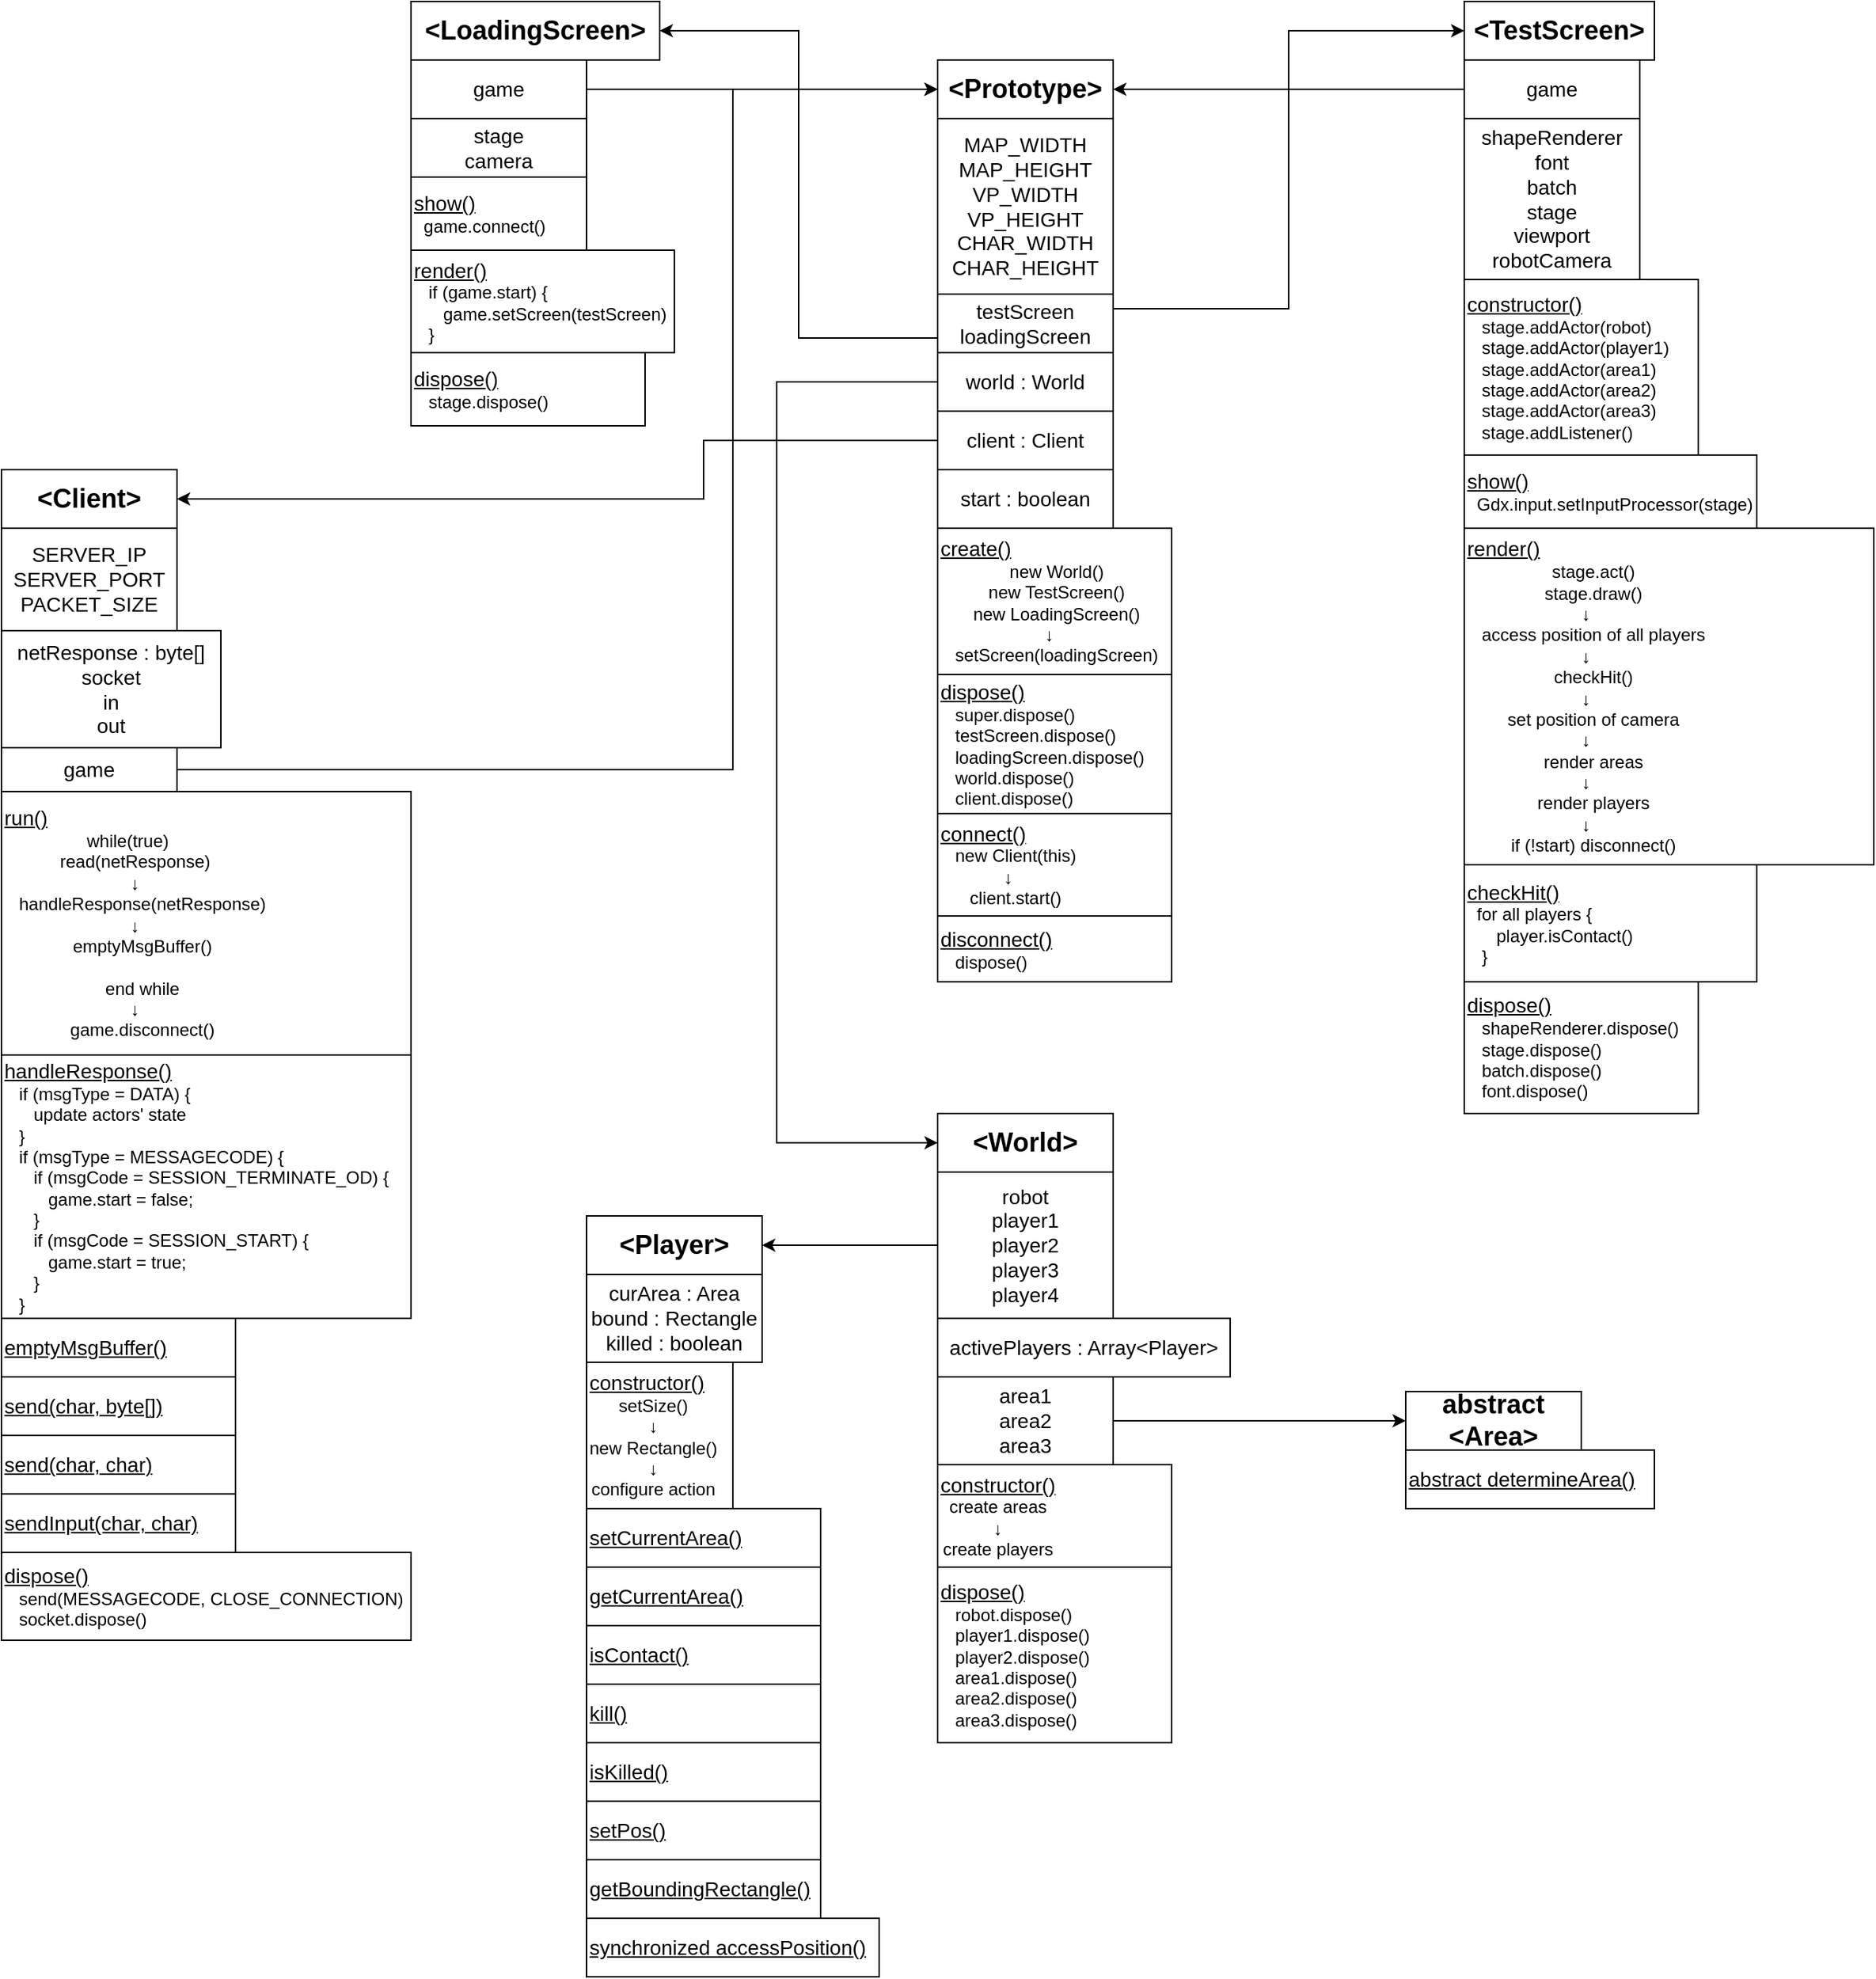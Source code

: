 <mxfile version="14.4.3" type="device"><diagram id="lr5zo8YfbT9Ae33c_dLS" name="페이지-1"><mxGraphModel dx="699" dy="522" grid="1" gridSize="10" guides="1" tooltips="1" connect="1" arrows="1" fold="1" page="1" pageScale="1" pageWidth="827" pageHeight="1169" math="0" shadow="0"><root><mxCell id="0"/><mxCell id="1" parent="0"/><mxCell id="bB15Ss1hg7Hd7cCqJrcw-23" style="edgeStyle=orthogonalEdgeStyle;rounded=0;orthogonalLoop=1;jettySize=auto;html=1;entryX=0;entryY=0.5;entryDx=0;entryDy=0;" edge="1" parent="1" source="bB15Ss1hg7Hd7cCqJrcw-4" target="bB15Ss1hg7Hd7cCqJrcw-14"><mxGeometry relative="1" as="geometry"><Array as="points"><mxPoint x="920" y="250"/><mxPoint x="920" y="60"/></Array></mxGeometry></mxCell><mxCell id="bB15Ss1hg7Hd7cCqJrcw-22" style="edgeStyle=orthogonalEdgeStyle;rounded=0;orthogonalLoop=1;jettySize=auto;html=1;" edge="1" parent="1" source="bB15Ss1hg7Hd7cCqJrcw-15" target="bB15Ss1hg7Hd7cCqJrcw-1"><mxGeometry relative="1" as="geometry"/></mxCell><mxCell id="bB15Ss1hg7Hd7cCqJrcw-24" value="" style="group" vertex="1" connectable="0" parent="1"><mxGeometry x="1040" y="40" width="280" height="760" as="geometry"/></mxCell><mxCell id="bB15Ss1hg7Hd7cCqJrcw-14" value="&lt;font style=&quot;font-size: 18px&quot;&gt;&lt;b&gt;&amp;lt;TestScreen&amp;gt;&lt;/b&gt;&lt;/font&gt;" style="rounded=0;whiteSpace=wrap;html=1;" vertex="1" parent="bB15Ss1hg7Hd7cCqJrcw-24"><mxGeometry width="130" height="40" as="geometry"/></mxCell><mxCell id="bB15Ss1hg7Hd7cCqJrcw-15" value="&lt;font&gt;&lt;span style=&quot;font-size: 14px&quot;&gt;game&lt;/span&gt;&lt;br&gt;&lt;/font&gt;" style="rounded=0;whiteSpace=wrap;html=1;" vertex="1" parent="bB15Ss1hg7Hd7cCqJrcw-24"><mxGeometry y="40" width="120" height="40" as="geometry"/></mxCell><mxCell id="bB15Ss1hg7Hd7cCqJrcw-16" value="&lt;font&gt;&lt;font style=&quot;font-size: 14px&quot;&gt;shapeRenderer&lt;br&gt;font&lt;br&gt;batch&lt;br&gt;stage&lt;br&gt;viewport&lt;br&gt;robotCamera&lt;/font&gt;&lt;br&gt;&lt;/font&gt;" style="rounded=0;whiteSpace=wrap;html=1;" vertex="1" parent="bB15Ss1hg7Hd7cCqJrcw-24"><mxGeometry y="80" width="120" height="110" as="geometry"/></mxCell><mxCell id="bB15Ss1hg7Hd7cCqJrcw-17" value="&lt;div&gt;&lt;span style=&quot;font-size: 14px&quot;&gt;&lt;u&gt;constructor()&lt;/u&gt;&lt;/span&gt;&lt;/div&gt;&lt;div&gt;&amp;nbsp; &amp;nbsp;stage.addActor(robot)&lt;/div&gt;&lt;div&gt;&amp;nbsp; &amp;nbsp;stage.addActor(player1)&lt;/div&gt;&lt;div&gt;&amp;nbsp; &amp;nbsp;stage.addActor(area1)&lt;/div&gt;&lt;div&gt;&amp;nbsp; &amp;nbsp;stage.addActor(area2)&lt;/div&gt;&lt;div&gt;&amp;nbsp; &amp;nbsp;stage.addActor(area3)&lt;/div&gt;&lt;div&gt;&amp;nbsp; &amp;nbsp;stage.addListener()&lt;/div&gt;" style="rounded=0;whiteSpace=wrap;html=1;align=left;" vertex="1" parent="bB15Ss1hg7Hd7cCqJrcw-24"><mxGeometry y="190" width="160" height="120" as="geometry"/></mxCell><mxCell id="bB15Ss1hg7Hd7cCqJrcw-18" value="&lt;div&gt;&lt;span style=&quot;font-size: 14px&quot;&gt;&lt;u&gt;show()&lt;/u&gt;&lt;/span&gt;&lt;/div&gt;&lt;div&gt;&amp;nbsp; Gdx.input.setInputProcessor(stage)&lt;/div&gt;" style="rounded=0;whiteSpace=wrap;html=1;align=left;" vertex="1" parent="bB15Ss1hg7Hd7cCqJrcw-24"><mxGeometry y="310" width="200" height="50" as="geometry"/></mxCell><mxCell id="bB15Ss1hg7Hd7cCqJrcw-19" value="&lt;div&gt;&lt;span style=&quot;font-size: 14px&quot;&gt;&lt;u&gt;render()&lt;/u&gt;&lt;/span&gt;&lt;/div&gt;&lt;div style=&quot;text-align: center&quot;&gt;&amp;nbsp; &amp;nbsp;stage.act()&lt;br&gt;&lt;/div&gt;&lt;div style=&quot;text-align: center&quot;&gt;&amp;nbsp; &amp;nbsp;stage.draw()&lt;/div&gt;&lt;div style=&quot;text-align: center&quot;&gt;↓&lt;/div&gt;&lt;div style=&quot;text-align: center&quot;&gt;&amp;nbsp; &amp;nbsp;access position of all players&lt;/div&gt;&lt;div style=&quot;text-align: center&quot;&gt;↓&lt;/div&gt;&lt;div style=&quot;text-align: center&quot;&gt;&amp;nbsp; &amp;nbsp;checkHit()&lt;/div&gt;&lt;div style=&quot;text-align: center&quot;&gt;↓&lt;/div&gt;&lt;div style=&quot;text-align: center&quot;&gt;&amp;nbsp; &amp;nbsp;set position of camera&lt;/div&gt;&lt;div style=&quot;text-align: center&quot;&gt;↓&lt;/div&gt;&lt;div style=&quot;text-align: center&quot;&gt;&amp;nbsp; &amp;nbsp;render areas&lt;/div&gt;&lt;div style=&quot;text-align: center&quot;&gt;↓&lt;/div&gt;&lt;div style=&quot;text-align: center&quot;&gt;&amp;nbsp; &amp;nbsp;render players&lt;/div&gt;&lt;div style=&quot;text-align: center&quot;&gt;↓&lt;/div&gt;&lt;div style=&quot;text-align: center&quot;&gt;&amp;nbsp; &amp;nbsp;if (!start) disconnect()&lt;/div&gt;" style="rounded=0;whiteSpace=wrap;html=1;align=left;" vertex="1" parent="bB15Ss1hg7Hd7cCqJrcw-24"><mxGeometry y="360" width="280" height="230" as="geometry"/></mxCell><mxCell id="bB15Ss1hg7Hd7cCqJrcw-20" value="&lt;div&gt;&lt;span style=&quot;font-size: 14px&quot;&gt;&lt;u&gt;checkHit()&lt;/u&gt;&lt;/span&gt;&lt;/div&gt;&lt;div&gt;&lt;font&gt;&lt;span style=&quot;font-size: 8px&quot;&gt;&amp;nbsp; &amp;nbsp;&lt;/span&gt;&lt;font style=&quot;font-size: 12px&quot;&gt;for all players {&lt;/font&gt;&lt;/font&gt;&lt;/div&gt;&lt;div&gt;&lt;font style=&quot;font-size: 12px&quot;&gt;&amp;nbsp; &amp;nbsp; &amp;nbsp; player.isContact()&lt;/font&gt;&lt;/div&gt;&lt;div&gt;&lt;font style=&quot;font-size: 12px&quot;&gt;&amp;nbsp; &amp;nbsp;}&lt;/font&gt;&lt;/div&gt;" style="rounded=0;whiteSpace=wrap;html=1;align=left;" vertex="1" parent="bB15Ss1hg7Hd7cCqJrcw-24"><mxGeometry y="590" width="200" height="80" as="geometry"/></mxCell><mxCell id="bB15Ss1hg7Hd7cCqJrcw-21" value="&lt;div&gt;&lt;span style=&quot;font-size: 14px&quot;&gt;&lt;u&gt;dispose()&lt;/u&gt;&lt;/span&gt;&lt;/div&gt;&lt;div&gt;&amp;nbsp; &amp;nbsp;shapeRenderer.dispose()&lt;/div&gt;&lt;div&gt;&amp;nbsp; &amp;nbsp;stage.dispose()&lt;/div&gt;&lt;div&gt;&amp;nbsp; &amp;nbsp;batch.dispose()&lt;/div&gt;&lt;div&gt;&amp;nbsp; &amp;nbsp;font.dispose()&lt;/div&gt;" style="rounded=0;whiteSpace=wrap;html=1;align=left;" vertex="1" parent="bB15Ss1hg7Hd7cCqJrcw-24"><mxGeometry y="670" width="160" height="90" as="geometry"/></mxCell><mxCell id="bB15Ss1hg7Hd7cCqJrcw-31" value="" style="group" vertex="1" connectable="0" parent="1"><mxGeometry x="680" y="80" width="160" height="630" as="geometry"/></mxCell><mxCell id="bB15Ss1hg7Hd7cCqJrcw-1" value="&lt;font style=&quot;font-size: 18px&quot;&gt;&lt;b&gt;&amp;lt;Prototype&amp;gt;&lt;/b&gt;&lt;/font&gt;" style="rounded=0;whiteSpace=wrap;html=1;" vertex="1" parent="bB15Ss1hg7Hd7cCqJrcw-31"><mxGeometry width="120" height="40" as="geometry"/></mxCell><mxCell id="bB15Ss1hg7Hd7cCqJrcw-3" value="&lt;font&gt;&lt;font style=&quot;font-size: 14px&quot;&gt;MAP_WIDTH&lt;br&gt;MAP_HEIGHT&lt;br&gt;VP_WIDTH&lt;br&gt;VP_HEIGHT&lt;br&gt;CHAR_WIDTH&lt;br&gt;CHAR_HEIGHT&lt;/font&gt;&lt;br&gt;&lt;/font&gt;" style="rounded=0;whiteSpace=wrap;html=1;" vertex="1" parent="bB15Ss1hg7Hd7cCqJrcw-31"><mxGeometry y="40" width="120" height="120" as="geometry"/></mxCell><mxCell id="bB15Ss1hg7Hd7cCqJrcw-4" value="&lt;font&gt;&lt;font style=&quot;font-size: 14px&quot;&gt;testScreen&lt;br&gt;loadingScreen&lt;/font&gt;&lt;br&gt;&lt;/font&gt;" style="rounded=0;whiteSpace=wrap;html=1;" vertex="1" parent="bB15Ss1hg7Hd7cCqJrcw-31"><mxGeometry y="160" width="120" height="40" as="geometry"/></mxCell><mxCell id="bB15Ss1hg7Hd7cCqJrcw-5" value="&lt;font&gt;&lt;span style=&quot;font-size: 14px&quot;&gt;world : World&lt;/span&gt;&lt;br&gt;&lt;/font&gt;" style="rounded=0;whiteSpace=wrap;html=1;" vertex="1" parent="bB15Ss1hg7Hd7cCqJrcw-31"><mxGeometry y="200" width="120" height="40" as="geometry"/></mxCell><mxCell id="bB15Ss1hg7Hd7cCqJrcw-7" value="&lt;font&gt;&lt;span style=&quot;font-size: 14px&quot;&gt;client : Client&lt;/span&gt;&lt;br&gt;&lt;/font&gt;" style="rounded=0;whiteSpace=wrap;html=1;" vertex="1" parent="bB15Ss1hg7Hd7cCqJrcw-31"><mxGeometry y="240" width="120" height="40" as="geometry"/></mxCell><mxCell id="bB15Ss1hg7Hd7cCqJrcw-8" value="&lt;font&gt;&lt;span style=&quot;font-size: 14px&quot;&gt;start : boolean&lt;/span&gt;&lt;br&gt;&lt;/font&gt;" style="rounded=0;whiteSpace=wrap;html=1;" vertex="1" parent="bB15Ss1hg7Hd7cCqJrcw-31"><mxGeometry y="280" width="120" height="40" as="geometry"/></mxCell><mxCell id="bB15Ss1hg7Hd7cCqJrcw-9" value="&lt;div&gt;&lt;span style=&quot;font-size: 14px&quot;&gt;&lt;u&gt;create()&lt;/u&gt;&lt;/span&gt;&lt;/div&gt;&lt;div style=&quot;text-align: center&quot;&gt;&amp;nbsp; &amp;nbsp;new World()&lt;/div&gt;&lt;div style=&quot;text-align: center&quot;&gt;&amp;nbsp; &amp;nbsp;new TestScreen()&lt;/div&gt;&lt;div style=&quot;text-align: center&quot;&gt;&amp;nbsp; &amp;nbsp;new LoadingScreen()&lt;/div&gt;&lt;div style=&quot;text-align: center&quot;&gt;↓&lt;/div&gt;&lt;div style=&quot;text-align: center&quot;&gt;&amp;nbsp; &amp;nbsp;setScreen(loadingScreen)&lt;/div&gt;" style="rounded=0;whiteSpace=wrap;html=1;align=left;" vertex="1" parent="bB15Ss1hg7Hd7cCqJrcw-31"><mxGeometry y="320" width="160" height="100" as="geometry"/></mxCell><mxCell id="bB15Ss1hg7Hd7cCqJrcw-10" value="&lt;div&gt;&lt;span style=&quot;font-size: 14px&quot;&gt;&lt;u&gt;dispose()&lt;/u&gt;&lt;/span&gt;&lt;/div&gt;&lt;div&gt;&amp;nbsp; &amp;nbsp;super.dispose()&lt;/div&gt;&lt;div&gt;&amp;nbsp; &amp;nbsp;testScreen.dispose()&lt;/div&gt;&lt;div&gt;&amp;nbsp; &amp;nbsp;loadingScreen.dispose()&lt;/div&gt;&lt;div&gt;&amp;nbsp; &amp;nbsp;world.dispose()&lt;/div&gt;&lt;div&gt;&amp;nbsp; &amp;nbsp;client.dispose()&lt;/div&gt;" style="rounded=0;whiteSpace=wrap;html=1;align=left;" vertex="1" parent="bB15Ss1hg7Hd7cCqJrcw-31"><mxGeometry y="420" width="160" height="95" as="geometry"/></mxCell><mxCell id="bB15Ss1hg7Hd7cCqJrcw-11" value="&lt;div&gt;&lt;span style=&quot;font-size: 14px&quot;&gt;&lt;u&gt;connect()&lt;/u&gt;&lt;/span&gt;&lt;/div&gt;&lt;div style=&quot;text-align: center&quot;&gt;&amp;nbsp; &amp;nbsp;new Client(this)&lt;/div&gt;&lt;div style=&quot;text-align: center&quot;&gt;&lt;span&gt;↓&lt;/span&gt;&lt;/div&gt;&lt;div&gt;&lt;/div&gt;&lt;div style=&quot;text-align: center&quot;&gt;&lt;span&gt;&amp;nbsp; &amp;nbsp;client.start()&lt;/span&gt;&lt;/div&gt;" style="rounded=0;whiteSpace=wrap;html=1;align=left;" vertex="1" parent="bB15Ss1hg7Hd7cCqJrcw-31"><mxGeometry y="515" width="160" height="70" as="geometry"/></mxCell><mxCell id="bB15Ss1hg7Hd7cCqJrcw-13" value="&lt;div&gt;&lt;span style=&quot;font-size: 14px&quot;&gt;&lt;u&gt;disconnect()&lt;/u&gt;&lt;/span&gt;&lt;/div&gt;&lt;div&gt;&amp;nbsp; &amp;nbsp;dispose()&lt;/div&gt;" style="rounded=0;whiteSpace=wrap;html=1;align=left;" vertex="1" parent="bB15Ss1hg7Hd7cCqJrcw-31"><mxGeometry y="585" width="160" height="45" as="geometry"/></mxCell><mxCell id="bB15Ss1hg7Hd7cCqJrcw-32" value="" style="group" vertex="1" connectable="0" parent="1"><mxGeometry x="320" y="40" width="180" height="290" as="geometry"/></mxCell><mxCell id="bB15Ss1hg7Hd7cCqJrcw-25" value="&lt;font style=&quot;font-size: 18px&quot;&gt;&lt;b&gt;&amp;lt;LoadingScreen&amp;gt;&lt;/b&gt;&lt;/font&gt;" style="rounded=0;whiteSpace=wrap;html=1;" vertex="1" parent="bB15Ss1hg7Hd7cCqJrcw-32"><mxGeometry width="170" height="40" as="geometry"/></mxCell><mxCell id="bB15Ss1hg7Hd7cCqJrcw-26" value="&lt;font&gt;&lt;span style=&quot;font-size: 14px&quot;&gt;game&lt;/span&gt;&lt;br&gt;&lt;/font&gt;" style="rounded=0;whiteSpace=wrap;html=1;" vertex="1" parent="bB15Ss1hg7Hd7cCqJrcw-32"><mxGeometry y="40" width="120" height="40" as="geometry"/></mxCell><mxCell id="bB15Ss1hg7Hd7cCqJrcw-27" value="&lt;font&gt;&lt;font style=&quot;font-size: 14px&quot;&gt;stage&lt;br&gt;camera&lt;/font&gt;&lt;br&gt;&lt;/font&gt;" style="rounded=0;whiteSpace=wrap;html=1;" vertex="1" parent="bB15Ss1hg7Hd7cCqJrcw-32"><mxGeometry y="80" width="120" height="40" as="geometry"/></mxCell><mxCell id="bB15Ss1hg7Hd7cCqJrcw-28" value="&lt;div&gt;&lt;span style=&quot;font-size: 14px&quot;&gt;&lt;u&gt;show()&lt;/u&gt;&lt;/span&gt;&lt;/div&gt;&lt;div&gt;&amp;nbsp; game.connect()&lt;/div&gt;" style="rounded=0;whiteSpace=wrap;html=1;align=left;" vertex="1" parent="bB15Ss1hg7Hd7cCqJrcw-32"><mxGeometry y="120" width="120" height="50" as="geometry"/></mxCell><mxCell id="bB15Ss1hg7Hd7cCqJrcw-29" value="&lt;div&gt;&lt;span style=&quot;font-size: 14px&quot;&gt;&lt;u&gt;render()&lt;/u&gt;&lt;/span&gt;&lt;/div&gt;&lt;div&gt;&amp;nbsp; &amp;nbsp;if (game.start) {&lt;/div&gt;&lt;div&gt;&amp;nbsp; &amp;nbsp; &amp;nbsp; game.setScreen(testScreen)&lt;/div&gt;&lt;div&gt;&amp;nbsp; &amp;nbsp;}&lt;/div&gt;" style="rounded=0;whiteSpace=wrap;html=1;align=left;" vertex="1" parent="bB15Ss1hg7Hd7cCqJrcw-32"><mxGeometry y="170" width="180" height="70" as="geometry"/></mxCell><mxCell id="bB15Ss1hg7Hd7cCqJrcw-30" value="&lt;div&gt;&lt;span style=&quot;font-size: 14px&quot;&gt;&lt;u&gt;dispose()&lt;/u&gt;&lt;/span&gt;&lt;/div&gt;&lt;div&gt;&amp;nbsp; &amp;nbsp;stage.dispose()&lt;/div&gt;" style="rounded=0;whiteSpace=wrap;html=1;align=left;" vertex="1" parent="bB15Ss1hg7Hd7cCqJrcw-32"><mxGeometry y="240" width="160" height="50" as="geometry"/></mxCell><mxCell id="bB15Ss1hg7Hd7cCqJrcw-36" style="edgeStyle=orthogonalEdgeStyle;rounded=0;orthogonalLoop=1;jettySize=auto;html=1;exitX=0;exitY=0.75;exitDx=0;exitDy=0;entryX=1;entryY=0.5;entryDx=0;entryDy=0;" edge="1" parent="1" source="bB15Ss1hg7Hd7cCqJrcw-4" target="bB15Ss1hg7Hd7cCqJrcw-25"><mxGeometry relative="1" as="geometry"/></mxCell><mxCell id="bB15Ss1hg7Hd7cCqJrcw-37" style="edgeStyle=orthogonalEdgeStyle;rounded=0;orthogonalLoop=1;jettySize=auto;html=1;entryX=0;entryY=0.5;entryDx=0;entryDy=0;" edge="1" parent="1" source="bB15Ss1hg7Hd7cCqJrcw-26" target="bB15Ss1hg7Hd7cCqJrcw-1"><mxGeometry relative="1" as="geometry"/></mxCell><mxCell id="bB15Ss1hg7Hd7cCqJrcw-44" value="" style="group" vertex="1" connectable="0" parent="1"><mxGeometry x="680" y="800" width="200" height="430" as="geometry"/></mxCell><mxCell id="bB15Ss1hg7Hd7cCqJrcw-38" value="&lt;font style=&quot;font-size: 18px&quot;&gt;&lt;b&gt;&amp;lt;World&amp;gt;&lt;/b&gt;&lt;/font&gt;" style="rounded=0;whiteSpace=wrap;html=1;" vertex="1" parent="bB15Ss1hg7Hd7cCqJrcw-44"><mxGeometry width="120" height="40" as="geometry"/></mxCell><mxCell id="bB15Ss1hg7Hd7cCqJrcw-39" value="&lt;font&gt;&lt;font style=&quot;font-size: 14px&quot;&gt;robot&lt;br&gt;player1&lt;br&gt;player2&lt;br&gt;player3&lt;br&gt;player4&lt;/font&gt;&lt;br&gt;&lt;/font&gt;" style="rounded=0;whiteSpace=wrap;html=1;" vertex="1" parent="bB15Ss1hg7Hd7cCqJrcw-44"><mxGeometry y="40" width="120" height="100" as="geometry"/></mxCell><mxCell id="bB15Ss1hg7Hd7cCqJrcw-40" value="&lt;font&gt;&lt;span style=&quot;font-size: 14px&quot;&gt;activePlayers : Array&amp;lt;Player&amp;gt;&lt;/span&gt;&lt;br&gt;&lt;/font&gt;" style="rounded=0;whiteSpace=wrap;html=1;" vertex="1" parent="bB15Ss1hg7Hd7cCqJrcw-44"><mxGeometry y="140" width="200" height="40" as="geometry"/></mxCell><mxCell id="bB15Ss1hg7Hd7cCqJrcw-41" value="&lt;font&gt;&lt;font style=&quot;font-size: 14px&quot;&gt;area1&lt;br&gt;area2&lt;br&gt;area3&lt;/font&gt;&lt;br&gt;&lt;/font&gt;" style="rounded=0;whiteSpace=wrap;html=1;" vertex="1" parent="bB15Ss1hg7Hd7cCqJrcw-44"><mxGeometry y="180" width="120" height="60" as="geometry"/></mxCell><mxCell id="bB15Ss1hg7Hd7cCqJrcw-42" value="&lt;div&gt;&lt;span style=&quot;font-size: 14px&quot;&gt;&lt;u&gt;constructor()&lt;/u&gt;&lt;/span&gt;&lt;/div&gt;&lt;div style=&quot;text-align: center&quot;&gt;create areas&lt;/div&gt;&lt;div style=&quot;text-align: center&quot;&gt;↓&lt;/div&gt;&lt;div style=&quot;text-align: center&quot;&gt;create players&lt;/div&gt;" style="rounded=0;whiteSpace=wrap;html=1;align=left;" vertex="1" parent="bB15Ss1hg7Hd7cCqJrcw-44"><mxGeometry y="240" width="160" height="70" as="geometry"/></mxCell><mxCell id="bB15Ss1hg7Hd7cCqJrcw-43" value="&lt;div&gt;&lt;span style=&quot;font-size: 14px&quot;&gt;&lt;u&gt;dispose()&lt;/u&gt;&lt;/span&gt;&lt;/div&gt;&lt;div&gt;&amp;nbsp; &amp;nbsp;robot.dispose()&lt;/div&gt;&lt;div&gt;&amp;nbsp; &amp;nbsp;player1.dispose()&lt;/div&gt;&lt;div&gt;&amp;nbsp; &amp;nbsp;player2.dispose()&lt;/div&gt;&lt;div&gt;&amp;nbsp; &amp;nbsp;area1.dispose()&lt;/div&gt;&lt;div&gt;&amp;nbsp; &amp;nbsp;area2.dispose()&lt;/div&gt;&lt;div&gt;&amp;nbsp; &amp;nbsp;area3.dispose()&lt;/div&gt;" style="rounded=0;whiteSpace=wrap;html=1;align=left;" vertex="1" parent="bB15Ss1hg7Hd7cCqJrcw-44"><mxGeometry y="310" width="160" height="120" as="geometry"/></mxCell><mxCell id="bB15Ss1hg7Hd7cCqJrcw-45" style="edgeStyle=orthogonalEdgeStyle;rounded=0;orthogonalLoop=1;jettySize=auto;html=1;exitX=0;exitY=0.5;exitDx=0;exitDy=0;" edge="1" parent="1" source="bB15Ss1hg7Hd7cCqJrcw-5"><mxGeometry relative="1" as="geometry"><mxPoint x="680" y="820" as="targetPoint"/><Array as="points"><mxPoint x="570" y="300"/><mxPoint x="570" y="820"/></Array></mxGeometry></mxCell><mxCell id="bB15Ss1hg7Hd7cCqJrcw-57" value="" style="group" vertex="1" connectable="0" parent="1"><mxGeometry x="440" y="870" width="200" height="520" as="geometry"/></mxCell><mxCell id="bB15Ss1hg7Hd7cCqJrcw-46" value="&lt;font style=&quot;font-size: 18px&quot;&gt;&lt;b&gt;&amp;lt;Player&amp;gt;&lt;/b&gt;&lt;/font&gt;" style="rounded=0;whiteSpace=wrap;html=1;" vertex="1" parent="bB15Ss1hg7Hd7cCqJrcw-57"><mxGeometry width="120" height="40" as="geometry"/></mxCell><mxCell id="bB15Ss1hg7Hd7cCqJrcw-47" value="&lt;font&gt;&lt;font style=&quot;font-size: 14px&quot;&gt;curArea : Area&lt;br&gt;bound : Rectangle&lt;br&gt;killed : boolean&lt;/font&gt;&lt;br&gt;&lt;/font&gt;" style="rounded=0;whiteSpace=wrap;html=1;" vertex="1" parent="bB15Ss1hg7Hd7cCqJrcw-57"><mxGeometry y="40" width="120" height="60" as="geometry"/></mxCell><mxCell id="bB15Ss1hg7Hd7cCqJrcw-48" value="&lt;div&gt;&lt;span style=&quot;font-size: 14px&quot;&gt;&lt;u&gt;constructor()&lt;/u&gt;&lt;/span&gt;&lt;/div&gt;&lt;div style=&quot;text-align: center&quot;&gt;setSize()&lt;/div&gt;&lt;div style=&quot;text-align: center&quot;&gt;↓&lt;/div&gt;&lt;div style=&quot;text-align: center&quot;&gt;new Rectangle()&lt;/div&gt;&lt;div style=&quot;text-align: center&quot;&gt;↓&lt;/div&gt;&lt;div style=&quot;text-align: center&quot;&gt;configure action&lt;/div&gt;" style="rounded=0;whiteSpace=wrap;html=1;align=left;" vertex="1" parent="bB15Ss1hg7Hd7cCqJrcw-57"><mxGeometry y="100" width="100" height="100" as="geometry"/></mxCell><mxCell id="bB15Ss1hg7Hd7cCqJrcw-49" value="&lt;div&gt;&lt;span style=&quot;font-size: 14px&quot;&gt;&lt;u&gt;setCurrentArea()&lt;/u&gt;&lt;/span&gt;&lt;/div&gt;" style="rounded=0;whiteSpace=wrap;html=1;align=left;" vertex="1" parent="bB15Ss1hg7Hd7cCqJrcw-57"><mxGeometry y="200" width="160" height="40" as="geometry"/></mxCell><mxCell id="bB15Ss1hg7Hd7cCqJrcw-50" value="&lt;div&gt;&lt;span style=&quot;font-size: 14px&quot;&gt;&lt;u&gt;getCurrentArea()&lt;/u&gt;&lt;/span&gt;&lt;/div&gt;" style="rounded=0;whiteSpace=wrap;html=1;align=left;" vertex="1" parent="bB15Ss1hg7Hd7cCqJrcw-57"><mxGeometry y="240" width="160" height="40" as="geometry"/></mxCell><mxCell id="bB15Ss1hg7Hd7cCqJrcw-51" value="&lt;div&gt;&lt;span style=&quot;font-size: 14px&quot;&gt;&lt;u&gt;isContact()&lt;/u&gt;&lt;/span&gt;&lt;/div&gt;" style="rounded=0;whiteSpace=wrap;html=1;align=left;" vertex="1" parent="bB15Ss1hg7Hd7cCqJrcw-57"><mxGeometry y="280" width="160" height="40" as="geometry"/></mxCell><mxCell id="bB15Ss1hg7Hd7cCqJrcw-52" value="&lt;div&gt;&lt;span style=&quot;font-size: 14px&quot;&gt;&lt;u&gt;kill()&lt;/u&gt;&lt;/span&gt;&lt;/div&gt;" style="rounded=0;whiteSpace=wrap;html=1;align=left;" vertex="1" parent="bB15Ss1hg7Hd7cCqJrcw-57"><mxGeometry y="320" width="160" height="40" as="geometry"/></mxCell><mxCell id="bB15Ss1hg7Hd7cCqJrcw-53" value="&lt;div&gt;&lt;span style=&quot;font-size: 14px&quot;&gt;&lt;u&gt;isKilled()&lt;/u&gt;&lt;/span&gt;&lt;/div&gt;" style="rounded=0;whiteSpace=wrap;html=1;align=left;" vertex="1" parent="bB15Ss1hg7Hd7cCqJrcw-57"><mxGeometry y="360" width="160" height="40" as="geometry"/></mxCell><mxCell id="bB15Ss1hg7Hd7cCqJrcw-54" value="&lt;div&gt;&lt;span style=&quot;font-size: 14px&quot;&gt;&lt;u&gt;setPos()&lt;/u&gt;&lt;/span&gt;&lt;/div&gt;" style="rounded=0;whiteSpace=wrap;html=1;align=left;" vertex="1" parent="bB15Ss1hg7Hd7cCqJrcw-57"><mxGeometry y="400" width="160" height="40" as="geometry"/></mxCell><mxCell id="bB15Ss1hg7Hd7cCqJrcw-55" value="&lt;div&gt;&lt;span style=&quot;font-size: 14px&quot;&gt;&lt;u&gt;getBoundingRectangle()&lt;/u&gt;&lt;/span&gt;&lt;/div&gt;" style="rounded=0;whiteSpace=wrap;html=1;align=left;" vertex="1" parent="bB15Ss1hg7Hd7cCqJrcw-57"><mxGeometry y="440" width="160" height="40" as="geometry"/></mxCell><mxCell id="bB15Ss1hg7Hd7cCqJrcw-56" value="&lt;div&gt;&lt;span style=&quot;font-size: 14px&quot;&gt;&lt;u&gt;synchronized accessPosition()&lt;/u&gt;&lt;/span&gt;&lt;/div&gt;" style="rounded=0;whiteSpace=wrap;html=1;align=left;" vertex="1" parent="bB15Ss1hg7Hd7cCqJrcw-57"><mxGeometry y="480" width="200" height="40" as="geometry"/></mxCell><mxCell id="bB15Ss1hg7Hd7cCqJrcw-58" style="edgeStyle=orthogonalEdgeStyle;rounded=0;orthogonalLoop=1;jettySize=auto;html=1;entryX=1;entryY=0.5;entryDx=0;entryDy=0;" edge="1" parent="1" source="bB15Ss1hg7Hd7cCqJrcw-39" target="bB15Ss1hg7Hd7cCqJrcw-46"><mxGeometry relative="1" as="geometry"/></mxCell><mxCell id="bB15Ss1hg7Hd7cCqJrcw-61" value="" style="group" vertex="1" connectable="0" parent="1"><mxGeometry x="1000" y="980" width="170" height="90" as="geometry"/></mxCell><mxCell id="bB15Ss1hg7Hd7cCqJrcw-59" value="&lt;font style=&quot;font-size: 18px&quot;&gt;&lt;b&gt;abstract&lt;br&gt;&amp;lt;Area&amp;gt;&lt;/b&gt;&lt;/font&gt;" style="rounded=0;whiteSpace=wrap;html=1;" vertex="1" parent="bB15Ss1hg7Hd7cCqJrcw-61"><mxGeometry y="10" width="120" height="40" as="geometry"/></mxCell><mxCell id="bB15Ss1hg7Hd7cCqJrcw-60" value="&lt;div&gt;&lt;span style=&quot;font-size: 14px&quot;&gt;&lt;u&gt;abstract determineArea()&lt;/u&gt;&lt;/span&gt;&lt;/div&gt;" style="rounded=0;whiteSpace=wrap;html=1;align=left;" vertex="1" parent="bB15Ss1hg7Hd7cCqJrcw-61"><mxGeometry y="50" width="170" height="40" as="geometry"/></mxCell><mxCell id="bB15Ss1hg7Hd7cCqJrcw-63" style="edgeStyle=orthogonalEdgeStyle;rounded=0;orthogonalLoop=1;jettySize=auto;html=1;entryX=0;entryY=0.5;entryDx=0;entryDy=0;" edge="1" parent="1" source="bB15Ss1hg7Hd7cCqJrcw-41" target="bB15Ss1hg7Hd7cCqJrcw-59"><mxGeometry relative="1" as="geometry"/></mxCell><mxCell id="bB15Ss1hg7Hd7cCqJrcw-76" value="" style="group" vertex="1" connectable="0" parent="1"><mxGeometry x="40" y="360" width="280" height="800" as="geometry"/></mxCell><mxCell id="bB15Ss1hg7Hd7cCqJrcw-65" value="&lt;font style=&quot;font-size: 18px&quot;&gt;&lt;b&gt;&amp;lt;Client&amp;gt;&lt;/b&gt;&lt;/font&gt;" style="rounded=0;whiteSpace=wrap;html=1;" vertex="1" parent="bB15Ss1hg7Hd7cCqJrcw-76"><mxGeometry width="120" height="40" as="geometry"/></mxCell><mxCell id="bB15Ss1hg7Hd7cCqJrcw-66" value="&lt;font&gt;&lt;font style=&quot;font-size: 14px&quot;&gt;SERVER_IP&lt;br&gt;SERVER_PORT&lt;br&gt;PACKET_SIZE&lt;/font&gt;&lt;br&gt;&lt;/font&gt;" style="rounded=0;whiteSpace=wrap;html=1;" vertex="1" parent="bB15Ss1hg7Hd7cCqJrcw-76"><mxGeometry y="40" width="120" height="70" as="geometry"/></mxCell><mxCell id="bB15Ss1hg7Hd7cCqJrcw-67" value="&lt;font&gt;&lt;font style=&quot;font-size: 14px&quot;&gt;netResponse : byte[]&lt;br&gt;socket&lt;br&gt;in&lt;br&gt;out&lt;/font&gt;&lt;br&gt;&lt;/font&gt;" style="rounded=0;whiteSpace=wrap;html=1;" vertex="1" parent="bB15Ss1hg7Hd7cCqJrcw-76"><mxGeometry y="110" width="150" height="80" as="geometry"/></mxCell><mxCell id="bB15Ss1hg7Hd7cCqJrcw-68" value="&lt;font&gt;&lt;span style=&quot;font-size: 14px&quot;&gt;game&lt;/span&gt;&lt;br&gt;&lt;/font&gt;" style="rounded=0;whiteSpace=wrap;html=1;" vertex="1" parent="bB15Ss1hg7Hd7cCqJrcw-76"><mxGeometry y="190" width="120" height="30" as="geometry"/></mxCell><mxCell id="bB15Ss1hg7Hd7cCqJrcw-69" value="&lt;div&gt;&lt;span style=&quot;font-size: 14px&quot;&gt;&lt;u&gt;run()&lt;/u&gt;&lt;/span&gt;&lt;/div&gt;&lt;div style=&quot;text-align: center&quot;&gt;while(true)&amp;nbsp; &amp;nbsp;&lt;/div&gt;&lt;div style=&quot;text-align: center&quot;&gt;read(netResponse)&lt;/div&gt;&lt;div style=&quot;text-align: center&quot;&gt;↓&lt;/div&gt;&lt;div style=&quot;text-align: center&quot;&gt;&amp;nbsp; &amp;nbsp;handleResponse(netResponse)&lt;/div&gt;&lt;div style=&quot;text-align: center&quot;&gt;↓&lt;/div&gt;&lt;div style=&quot;text-align: center&quot;&gt;&amp;nbsp; &amp;nbsp;emptyMsgBuffer()&lt;/div&gt;&lt;div style=&quot;text-align: center&quot;&gt;&lt;br&gt;&lt;/div&gt;&lt;div style=&quot;text-align: center&quot;&gt;&amp;nbsp; &amp;nbsp;end while&lt;/div&gt;&lt;div style=&quot;text-align: center&quot;&gt;↓&lt;/div&gt;&lt;div style=&quot;text-align: center&quot;&gt;&amp;nbsp; &amp;nbsp;game.disconnect()&lt;/div&gt;" style="rounded=0;whiteSpace=wrap;html=1;align=left;" vertex="1" parent="bB15Ss1hg7Hd7cCqJrcw-76"><mxGeometry y="220" width="280" height="180" as="geometry"/></mxCell><mxCell id="bB15Ss1hg7Hd7cCqJrcw-70" value="&lt;div&gt;&lt;span style=&quot;font-size: 14px&quot;&gt;&lt;u&gt;handleResponse()&lt;/u&gt;&lt;/span&gt;&lt;/div&gt;&lt;div&gt;&amp;nbsp; &amp;nbsp;if (msgType = DATA) {&lt;/div&gt;&lt;div&gt;&amp;nbsp; &amp;nbsp; &amp;nbsp; update actors' state&lt;/div&gt;&lt;div&gt;&amp;nbsp; &amp;nbsp;}&lt;/div&gt;&lt;div&gt;&amp;nbsp; &amp;nbsp;if (msgType = MESSAGECODE) {&lt;/div&gt;&lt;div&gt;&amp;nbsp; &amp;nbsp; &amp;nbsp; if (msgCode = SESSION_TERMINATE_OD) {&lt;/div&gt;&lt;div&gt;&amp;nbsp; &amp;nbsp; &amp;nbsp; &amp;nbsp; &amp;nbsp;game.start = false;&lt;/div&gt;&lt;div&gt;&amp;nbsp; &amp;nbsp; &amp;nbsp; }&lt;/div&gt;&lt;div&gt;&amp;nbsp; &amp;nbsp; &amp;nbsp; if (msgCode = SESSION_START) {&lt;/div&gt;&lt;div&gt;&amp;nbsp; &amp;nbsp; &amp;nbsp; &amp;nbsp; &amp;nbsp;game.start = true;&lt;/div&gt;&lt;div&gt;&amp;nbsp; &amp;nbsp; &amp;nbsp; }&lt;/div&gt;&lt;div&gt;&amp;nbsp; &amp;nbsp;}&lt;/div&gt;" style="rounded=0;whiteSpace=wrap;html=1;align=left;" vertex="1" parent="bB15Ss1hg7Hd7cCqJrcw-76"><mxGeometry y="400" width="280" height="180" as="geometry"/></mxCell><mxCell id="bB15Ss1hg7Hd7cCqJrcw-71" value="&lt;div&gt;&lt;span style=&quot;font-size: 14px&quot;&gt;&lt;u&gt;emptyMsgBuffer()&lt;/u&gt;&lt;/span&gt;&lt;/div&gt;" style="rounded=0;whiteSpace=wrap;html=1;align=left;" vertex="1" parent="bB15Ss1hg7Hd7cCqJrcw-76"><mxGeometry y="580" width="160" height="40" as="geometry"/></mxCell><mxCell id="bB15Ss1hg7Hd7cCqJrcw-72" value="&lt;div&gt;&lt;span style=&quot;font-size: 14px&quot;&gt;&lt;u&gt;send(char, byte[])&lt;/u&gt;&lt;/span&gt;&lt;/div&gt;" style="rounded=0;whiteSpace=wrap;html=1;align=left;" vertex="1" parent="bB15Ss1hg7Hd7cCqJrcw-76"><mxGeometry y="620" width="160" height="40" as="geometry"/></mxCell><mxCell id="bB15Ss1hg7Hd7cCqJrcw-73" value="&lt;div&gt;&lt;span style=&quot;font-size: 14px&quot;&gt;&lt;u&gt;send(char, char)&lt;/u&gt;&lt;/span&gt;&lt;/div&gt;" style="rounded=0;whiteSpace=wrap;html=1;align=left;" vertex="1" parent="bB15Ss1hg7Hd7cCqJrcw-76"><mxGeometry y="660" width="160" height="40" as="geometry"/></mxCell><mxCell id="bB15Ss1hg7Hd7cCqJrcw-74" value="&lt;div&gt;&lt;span style=&quot;font-size: 14px&quot;&gt;&lt;u&gt;sendInput(char, char)&lt;/u&gt;&lt;/span&gt;&lt;/div&gt;" style="rounded=0;whiteSpace=wrap;html=1;align=left;" vertex="1" parent="bB15Ss1hg7Hd7cCqJrcw-76"><mxGeometry y="700" width="160" height="40" as="geometry"/></mxCell><mxCell id="bB15Ss1hg7Hd7cCqJrcw-75" value="&lt;div&gt;&lt;span style=&quot;font-size: 14px&quot;&gt;&lt;u&gt;dispose()&lt;/u&gt;&lt;/span&gt;&lt;/div&gt;&lt;div&gt;&amp;nbsp; &amp;nbsp;send(MESSAGECODE, CLOSE_CONNECTION)&lt;/div&gt;&lt;div&gt;&amp;nbsp; &amp;nbsp;socket.dispose()&lt;/div&gt;" style="rounded=0;whiteSpace=wrap;html=1;align=left;" vertex="1" parent="bB15Ss1hg7Hd7cCqJrcw-76"><mxGeometry y="740" width="280" height="60" as="geometry"/></mxCell><mxCell id="bB15Ss1hg7Hd7cCqJrcw-77" style="edgeStyle=orthogonalEdgeStyle;rounded=0;orthogonalLoop=1;jettySize=auto;html=1;entryX=1;entryY=0.5;entryDx=0;entryDy=0;" edge="1" parent="1" source="bB15Ss1hg7Hd7cCqJrcw-7" target="bB15Ss1hg7Hd7cCqJrcw-65"><mxGeometry relative="1" as="geometry"><Array as="points"><mxPoint x="520" y="340"/><mxPoint x="520" y="380"/></Array></mxGeometry></mxCell><mxCell id="bB15Ss1hg7Hd7cCqJrcw-78" style="edgeStyle=orthogonalEdgeStyle;rounded=0;orthogonalLoop=1;jettySize=auto;html=1;entryX=0;entryY=0.5;entryDx=0;entryDy=0;" edge="1" parent="1" source="bB15Ss1hg7Hd7cCqJrcw-68" target="bB15Ss1hg7Hd7cCqJrcw-1"><mxGeometry relative="1" as="geometry"><Array as="points"><mxPoint x="540" y="565"/><mxPoint x="540" y="100"/></Array></mxGeometry></mxCell></root></mxGraphModel></diagram></mxfile>